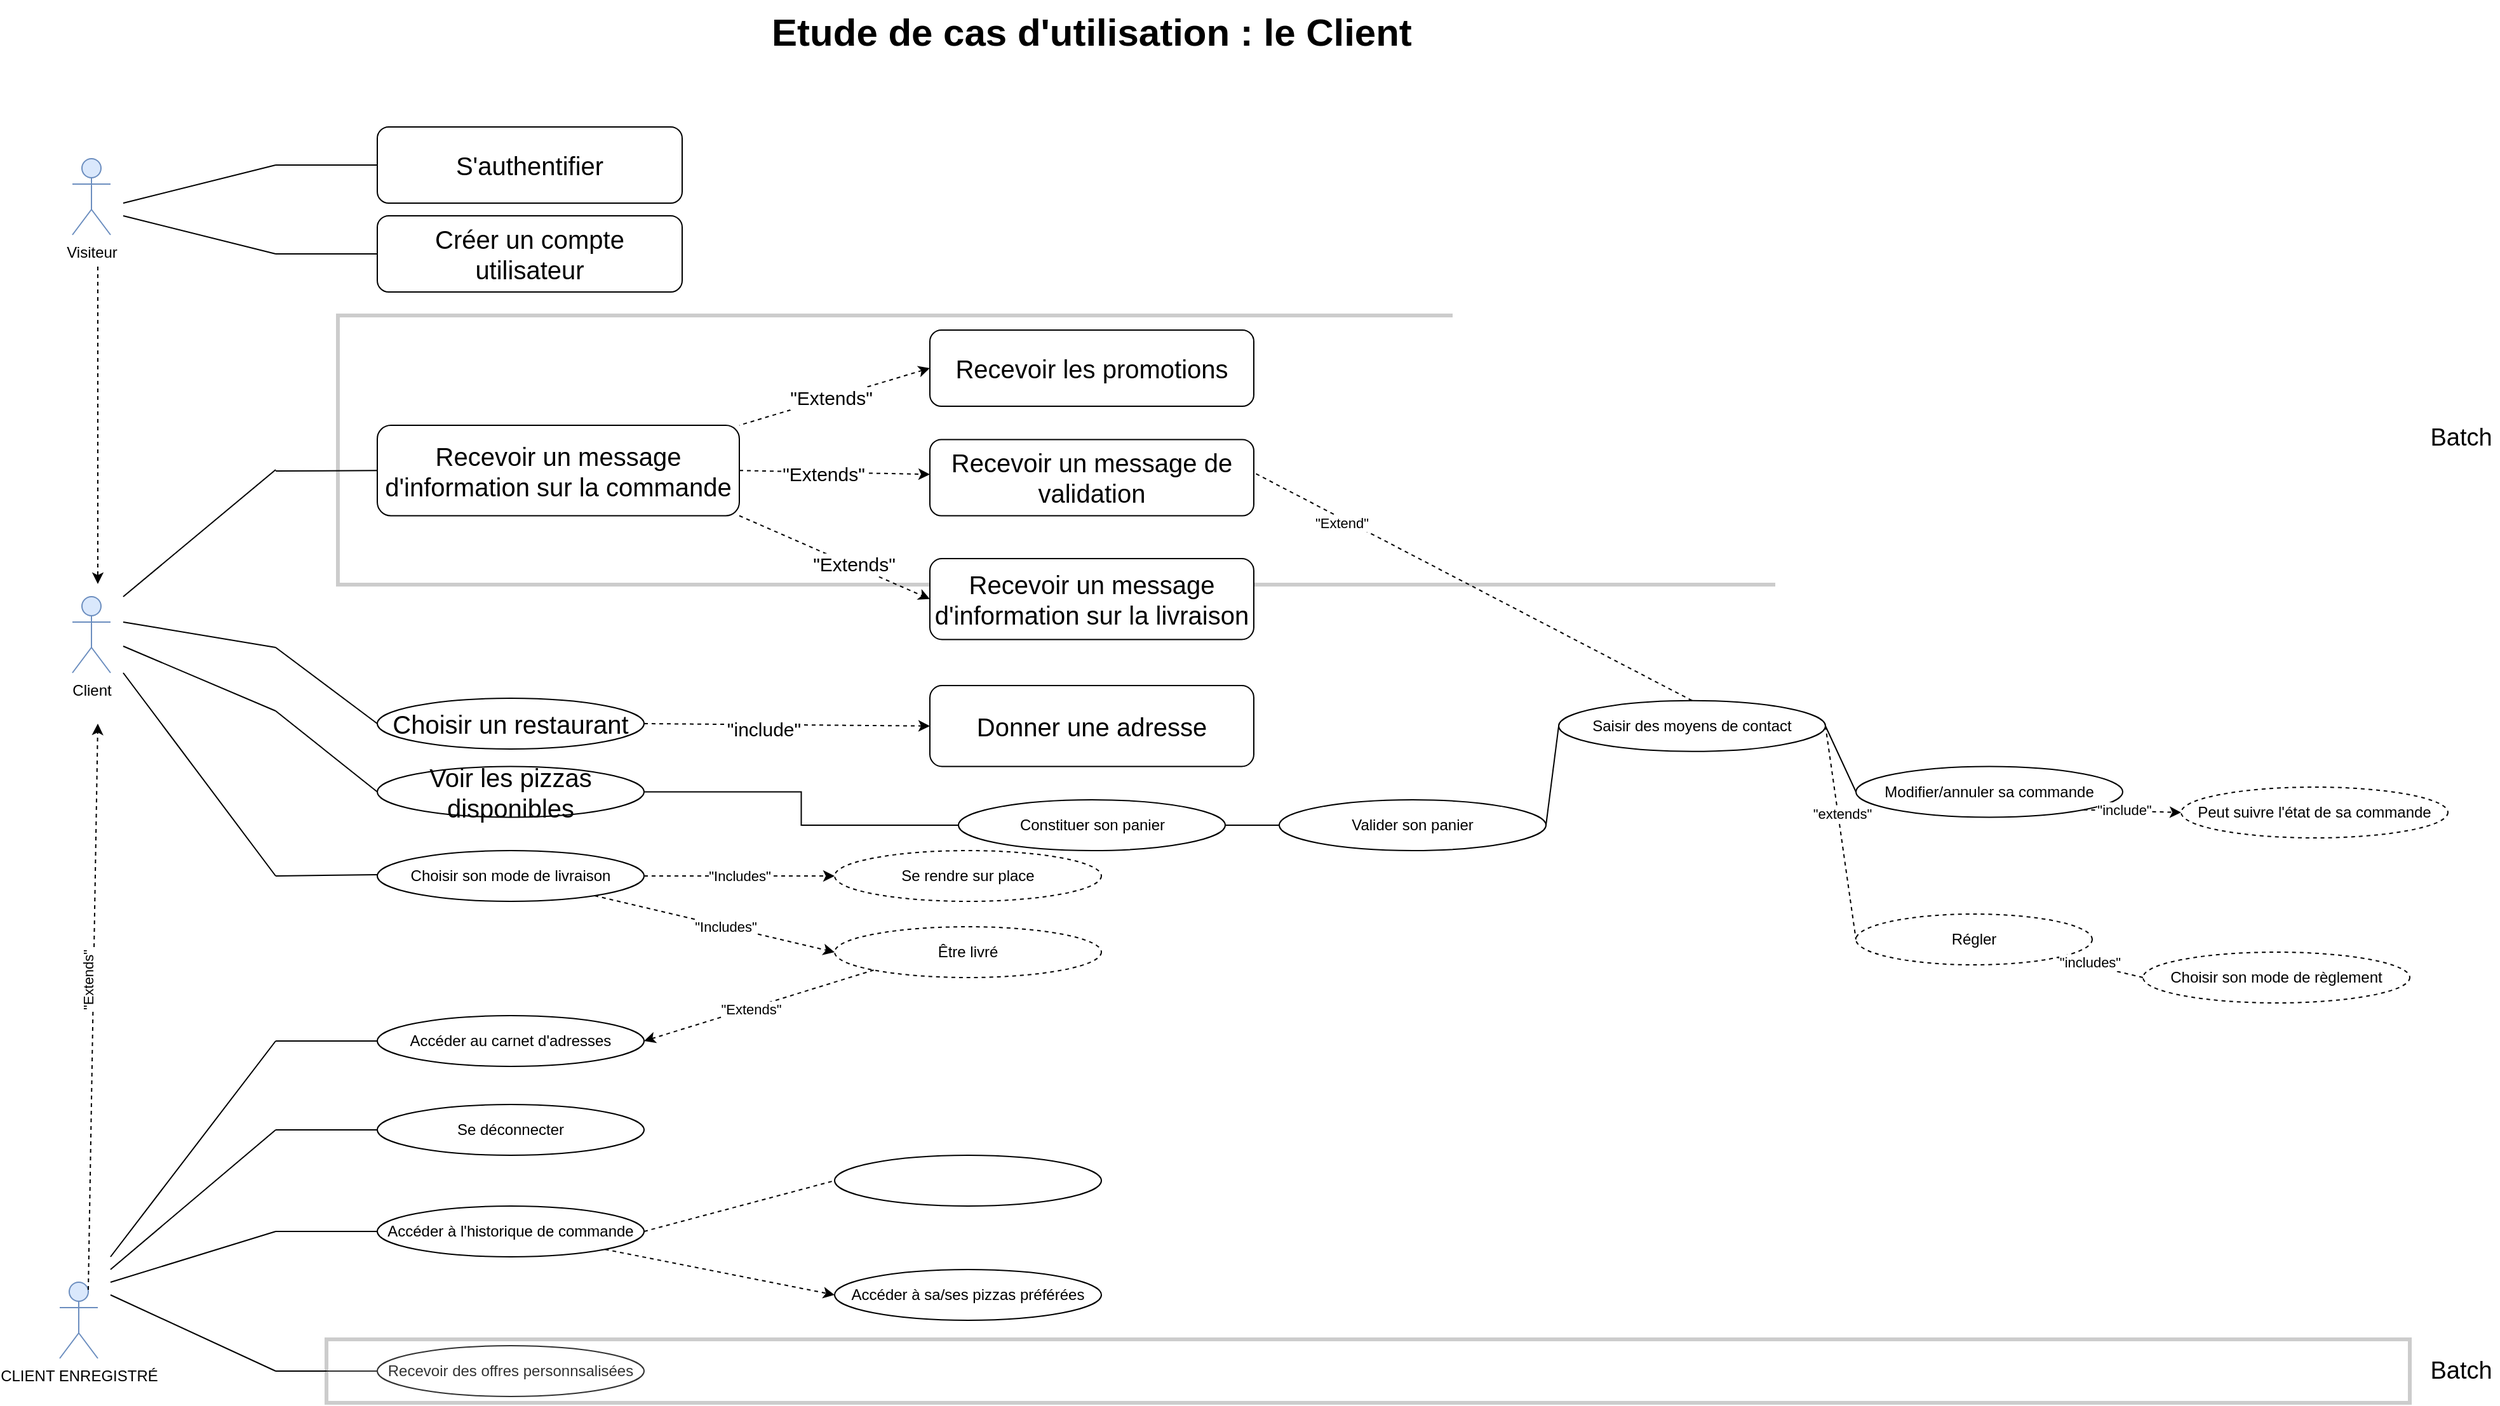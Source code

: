 <mxfile version="13.0.3" type="github">
  <diagram id="K9GapVBDPHIvFuJplNbO" name="Page-1">
    <mxGraphModel dx="2404" dy="1956" grid="1" gridSize="10" guides="1" tooltips="1" connect="1" arrows="1" fold="1" page="1" pageScale="1" pageWidth="827" pageHeight="1169" math="0" shadow="0">
      <root>
        <mxCell id="0" />
        <mxCell id="1" parent="0" />
        <mxCell id="9LJ6ZO7ZTpFZ964VYEQy-43" value="" style="rounded=0;whiteSpace=wrap;html=1;opacity=20;strokeWidth=3;perimeterSpacing=0;" parent="1" vertex="1">
          <mxGeometry x="249" y="-481.5" width="1631" height="212" as="geometry" />
        </mxCell>
        <mxCell id="MGfbBTOL-nACpGUUXOaL-1" value="CLIENT ENREGISTRÉ" style="shape=umlActor;verticalLabelPosition=bottom;labelBackgroundColor=#ffffff;verticalAlign=top;html=1;outlineConnect=0;fillColor=#dae8fc;strokeColor=#6c8ebf;" parent="1" vertex="1">
          <mxGeometry x="30" y="280" width="30" height="60" as="geometry" />
        </mxCell>
        <mxCell id="MGfbBTOL-nACpGUUXOaL-4" value="" style="endArrow=none;html=1;endFill=0;" parent="1" edge="1">
          <mxGeometry width="50" height="50" relative="1" as="geometry">
            <mxPoint x="70" y="260" as="sourcePoint" />
            <mxPoint x="200" y="90" as="targetPoint" />
          </mxGeometry>
        </mxCell>
        <mxCell id="MGfbBTOL-nACpGUUXOaL-7" value="" style="endArrow=none;html=1;endFill=0;entryX=0;entryY=0.5;entryDx=0;entryDy=0;" parent="1" target="MGfbBTOL-nACpGUUXOaL-9" edge="1">
          <mxGeometry width="50" height="50" relative="1" as="geometry">
            <mxPoint x="200" y="90" as="sourcePoint" />
            <mxPoint x="280" y="80" as="targetPoint" />
          </mxGeometry>
        </mxCell>
        <mxCell id="MGfbBTOL-nACpGUUXOaL-9" value="Accéder au carnet d&#39;adresses" style="ellipse;whiteSpace=wrap;html=1;" parent="1" vertex="1">
          <mxGeometry x="280" y="70" width="210" height="40" as="geometry" />
        </mxCell>
        <mxCell id="MGfbBTOL-nACpGUUXOaL-38" value="" style="endArrow=none;html=1;" parent="1" edge="1">
          <mxGeometry width="50" height="50" relative="1" as="geometry">
            <mxPoint x="70" y="270" as="sourcePoint" />
            <mxPoint x="200" y="160" as="targetPoint" />
          </mxGeometry>
        </mxCell>
        <mxCell id="MGfbBTOL-nACpGUUXOaL-97" value="" style="endArrow=none;html=1;entryX=0;entryY=0.5;entryDx=0;entryDy=0;" parent="1" edge="1">
          <mxGeometry width="50" height="50" relative="1" as="geometry">
            <mxPoint x="200" y="160" as="sourcePoint" />
            <mxPoint x="280" y="160" as="targetPoint" />
          </mxGeometry>
        </mxCell>
        <mxCell id="MGfbBTOL-nACpGUUXOaL-126" value="&lt;font size=&quot;1&quot;&gt;&lt;b style=&quot;font-size: 30px&quot;&gt;Etude de cas d&#39;utilisation : le Client&lt;/b&gt;&lt;/font&gt;" style="text;html=1;strokeColor=none;fillColor=#ffffff;align=center;verticalAlign=middle;whiteSpace=wrap;rounded=0;" parent="1" vertex="1">
          <mxGeometry x="565" y="-730" width="555" height="50" as="geometry" />
        </mxCell>
        <mxCell id="MGfbBTOL-nACpGUUXOaL-150" value="&lt;font style=&quot;font-size: 19px&quot;&gt;Batch&lt;/font&gt;" style="text;html=1;align=center;verticalAlign=middle;resizable=0;points=[];autosize=1;" parent="1" vertex="1">
          <mxGeometry x="1890" y="-395" width="60" height="20" as="geometry" />
        </mxCell>
        <mxCell id="OG27PFwJGwJHBfuaEuk7-4" value="" style="endArrow=none;html=1;" parent="1" edge="1">
          <mxGeometry width="50" height="50" relative="1" as="geometry">
            <mxPoint x="80" y="-200" as="sourcePoint" />
            <mxPoint x="200" y="-40" as="targetPoint" />
          </mxGeometry>
        </mxCell>
        <mxCell id="OG27PFwJGwJHBfuaEuk7-5" value="" style="endArrow=none;html=1;" parent="1" edge="1">
          <mxGeometry width="50" height="50" relative="1" as="geometry">
            <mxPoint x="200" y="-40" as="sourcePoint" />
            <mxPoint x="280" y="-41" as="targetPoint" />
          </mxGeometry>
        </mxCell>
        <mxCell id="OG27PFwJGwJHBfuaEuk7-9" value="&lt;font style=&quot;font-size: 20px&quot;&gt;Choisir un restaurant&lt;/font&gt;" style="ellipse;whiteSpace=wrap;html=1;" parent="1" vertex="1">
          <mxGeometry x="280" y="-180" width="210" height="40" as="geometry" />
        </mxCell>
        <mxCell id="OG27PFwJGwJHBfuaEuk7-14" value="" style="edgeStyle=orthogonalEdgeStyle;rounded=0;orthogonalLoop=1;jettySize=auto;html=1;endArrow=none;endFill=0;" parent="1" source="OG27PFwJGwJHBfuaEuk7-12" target="OG27PFwJGwJHBfuaEuk7-13" edge="1">
          <mxGeometry relative="1" as="geometry" />
        </mxCell>
        <mxCell id="OG27PFwJGwJHBfuaEuk7-12" value="&lt;font style=&quot;font-size: 20px&quot;&gt;Voir les pizzas disponibles&lt;/font&gt;" style="ellipse;whiteSpace=wrap;html=1;" parent="1" vertex="1">
          <mxGeometry x="280" y="-126.25" width="210" height="40" as="geometry" />
        </mxCell>
        <mxCell id="OG27PFwJGwJHBfuaEuk7-13" value="Constituer son panier" style="ellipse;whiteSpace=wrap;html=1;" parent="1" vertex="1">
          <mxGeometry x="737.5" y="-100" width="210" height="40" as="geometry" />
        </mxCell>
        <mxCell id="OG27PFwJGwJHBfuaEuk7-16" value="Valider son panier" style="ellipse;whiteSpace=wrap;html=1;" parent="1" vertex="1">
          <mxGeometry x="990" y="-100" width="210" height="40" as="geometry" />
        </mxCell>
        <mxCell id="OG27PFwJGwJHBfuaEuk7-20" value="Modifier/annuler sa commande" style="ellipse;whiteSpace=wrap;html=1;" parent="1" vertex="1">
          <mxGeometry x="1444" y="-126.25" width="210" height="40" as="geometry" />
        </mxCell>
        <mxCell id="OG27PFwJGwJHBfuaEuk7-22" value="Peut suivre l&#39;état de sa commande" style="ellipse;whiteSpace=wrap;html=1;dashed=1;" parent="1" vertex="1">
          <mxGeometry x="1700" y="-110" width="210" height="40" as="geometry" />
        </mxCell>
        <mxCell id="OG27PFwJGwJHBfuaEuk7-23" value="" style="endArrow=classic;html=1;entryX=0;entryY=0.5;entryDx=0;entryDy=0;exitX=1;exitY=1;exitDx=0;exitDy=0;dashed=1;" parent="1" source="OG27PFwJGwJHBfuaEuk7-20" target="OG27PFwJGwJHBfuaEuk7-22" edge="1">
          <mxGeometry width="50" height="50" relative="1" as="geometry">
            <mxPoint x="1140" y="130" as="sourcePoint" />
            <mxPoint x="1190" y="80" as="targetPoint" />
          </mxGeometry>
        </mxCell>
        <mxCell id="OG27PFwJGwJHBfuaEuk7-35" value="&quot;include&quot;" style="edgeLabel;html=1;align=center;verticalAlign=middle;resizable=0;points=[];" parent="OG27PFwJGwJHBfuaEuk7-23" vertex="1" connectable="0">
          <mxGeometry x="-0.176" y="1" relative="1" as="geometry">
            <mxPoint as="offset" />
          </mxGeometry>
        </mxCell>
        <mxCell id="OG27PFwJGwJHBfuaEuk7-36" value="Choisir son mode de livraison" style="ellipse;whiteSpace=wrap;html=1;" parent="1" vertex="1">
          <mxGeometry x="280" y="-60" width="210" height="40" as="geometry" />
        </mxCell>
        <mxCell id="OG27PFwJGwJHBfuaEuk7-38" value="Se rendre sur place" style="ellipse;whiteSpace=wrap;html=1;dashed=1;" parent="1" vertex="1">
          <mxGeometry x="640" y="-60" width="210" height="40" as="geometry" />
        </mxCell>
        <mxCell id="OG27PFwJGwJHBfuaEuk7-39" value="&quot;Includes&quot;&lt;br&gt;" style="endArrow=classic;dashed=1;html=1;exitX=1;exitY=0.5;exitDx=0;exitDy=0;entryX=0;entryY=0.5;entryDx=0;entryDy=0;endFill=1;" parent="1" source="OG27PFwJGwJHBfuaEuk7-36" target="OG27PFwJGwJHBfuaEuk7-38" edge="1">
          <mxGeometry width="50" height="50" relative="1" as="geometry">
            <mxPoint x="690" y="-210" as="sourcePoint" />
            <mxPoint x="550" y="-20" as="targetPoint" />
          </mxGeometry>
        </mxCell>
        <mxCell id="OG27PFwJGwJHBfuaEuk7-42" value="" style="endArrow=none;html=1;entryX=0;entryY=0.5;entryDx=0;entryDy=0;" parent="1" target="OG27PFwJGwJHBfuaEuk7-9" edge="1">
          <mxGeometry width="50" height="50" relative="1" as="geometry">
            <mxPoint x="200" y="-220" as="sourcePoint" />
            <mxPoint x="460" y="-250" as="targetPoint" />
          </mxGeometry>
        </mxCell>
        <mxCell id="OG27PFwJGwJHBfuaEuk7-43" value="" style="endArrow=none;html=1;entryX=0;entryY=0.5;entryDx=0;entryDy=0;" parent="1" target="OG27PFwJGwJHBfuaEuk7-12" edge="1">
          <mxGeometry width="50" height="50" relative="1" as="geometry">
            <mxPoint x="200" y="-170" as="sourcePoint" />
            <mxPoint x="460" y="-250" as="targetPoint" />
          </mxGeometry>
        </mxCell>
        <mxCell id="OG27PFwJGwJHBfuaEuk7-46" value="" style="endArrow=none;html=1;" parent="1" edge="1">
          <mxGeometry width="50" height="50" relative="1" as="geometry">
            <mxPoint x="80" y="-221" as="sourcePoint" />
            <mxPoint x="200" y="-170" as="targetPoint" />
          </mxGeometry>
        </mxCell>
        <mxCell id="OG27PFwJGwJHBfuaEuk7-53" value="Client" style="shape=umlActor;verticalLabelPosition=bottom;labelBackgroundColor=#ffffff;verticalAlign=top;html=1;outlineConnect=0;fillColor=#dae8fc;strokeColor=#6c8ebf;" parent="1" vertex="1">
          <mxGeometry x="40" y="-260" width="30" height="60" as="geometry" />
        </mxCell>
        <mxCell id="OG27PFwJGwJHBfuaEuk7-58" value="" style="endArrow=classic;html=1;dashed=1;exitX=0.75;exitY=0.1;exitDx=0;exitDy=0;exitPerimeter=0;" parent="1" source="MGfbBTOL-nACpGUUXOaL-1" edge="1">
          <mxGeometry width="50" height="50" relative="1" as="geometry">
            <mxPoint x="140" y="50" as="sourcePoint" />
            <mxPoint x="60" y="-160" as="targetPoint" />
          </mxGeometry>
        </mxCell>
        <mxCell id="OG27PFwJGwJHBfuaEuk7-59" value="&quot;Extends&quot;" style="edgeLabel;html=1;align=center;verticalAlign=middle;resizable=0;points=[];rotation=270;" parent="OG27PFwJGwJHBfuaEuk7-58" vertex="1" connectable="0">
          <mxGeometry x="0.25" y="2" relative="1" as="geometry">
            <mxPoint x="-3" y="35" as="offset" />
          </mxGeometry>
        </mxCell>
        <mxCell id="9LJ6ZO7ZTpFZ964VYEQy-1" value="" style="endArrow=classic;html=1;entryX=0;entryY=0.5;entryDx=0;entryDy=0;exitX=1;exitY=0.5;exitDx=0;exitDy=0;dashed=1;" parent="1" source="OG27PFwJGwJHBfuaEuk7-9" target="M6-kx8zf7hQfBqXirGnj-27" edge="1">
          <mxGeometry width="50" height="50" relative="1" as="geometry">
            <mxPoint x="490" y="-270" as="sourcePoint" />
            <mxPoint x="640" y="-240" as="targetPoint" />
          </mxGeometry>
        </mxCell>
        <mxCell id="9LJ6ZO7ZTpFZ964VYEQy-2" value="&lt;font style=&quot;font-size: 15px&quot;&gt;&quot;include&quot;&lt;/font&gt;" style="edgeLabel;html=1;align=center;verticalAlign=middle;resizable=0;points=[];" parent="9LJ6ZO7ZTpFZ964VYEQy-1" vertex="1" connectable="0">
          <mxGeometry x="-0.169" y="-3" relative="1" as="geometry">
            <mxPoint as="offset" />
          </mxGeometry>
        </mxCell>
        <mxCell id="9LJ6ZO7ZTpFZ964VYEQy-3" value="Visiteur" style="shape=umlActor;verticalLabelPosition=bottom;labelBackgroundColor=#ffffff;verticalAlign=top;html=1;outlineConnect=0;fillColor=#dae8fc;strokeColor=#6c8ebf;" parent="1" vertex="1">
          <mxGeometry x="40" y="-605" width="30" height="60" as="geometry" />
        </mxCell>
        <mxCell id="9LJ6ZO7ZTpFZ964VYEQy-4" value="" style="endArrow=classic;html=1;dashed=1;" parent="1" edge="1">
          <mxGeometry width="50" height="50" relative="1" as="geometry">
            <mxPoint x="60" y="-520" as="sourcePoint" />
            <mxPoint x="60" y="-270" as="targetPoint" />
          </mxGeometry>
        </mxCell>
        <mxCell id="9LJ6ZO7ZTpFZ964VYEQy-5" value="" style="endArrow=none;html=1;" parent="1" edge="1">
          <mxGeometry width="50" height="50" relative="1" as="geometry">
            <mxPoint x="80" y="-570" as="sourcePoint" />
            <mxPoint x="200" y="-600" as="targetPoint" />
          </mxGeometry>
        </mxCell>
        <mxCell id="9LJ6ZO7ZTpFZ964VYEQy-6" value="" style="endArrow=none;html=1;" parent="1" edge="1">
          <mxGeometry width="50" height="50" relative="1" as="geometry">
            <mxPoint x="80" y="-560" as="sourcePoint" />
            <mxPoint x="200" y="-530" as="targetPoint" />
          </mxGeometry>
        </mxCell>
        <mxCell id="9LJ6ZO7ZTpFZ964VYEQy-8" value="Régler" style="ellipse;whiteSpace=wrap;html=1;dashed=1;" parent="1" vertex="1">
          <mxGeometry x="1444" y="-10" width="186" height="40" as="geometry" />
        </mxCell>
        <mxCell id="9LJ6ZO7ZTpFZ964VYEQy-9" value="" style="endArrow=none;dashed=1;html=1;entryX=0;entryY=0.5;entryDx=0;entryDy=0;exitX=1;exitY=0.5;exitDx=0;exitDy=0;" parent="1" source="9LJ6ZO7ZTpFZ964VYEQy-31" target="9LJ6ZO7ZTpFZ964VYEQy-8" edge="1">
          <mxGeometry width="50" height="50" relative="1" as="geometry">
            <mxPoint x="1320" y="-140" as="sourcePoint" />
            <mxPoint x="820" y="-120" as="targetPoint" />
          </mxGeometry>
        </mxCell>
        <mxCell id="9LJ6ZO7ZTpFZ964VYEQy-10" value="&quot;extends&quot;" style="edgeLabel;html=1;align=center;verticalAlign=middle;resizable=0;points=[];" parent="9LJ6ZO7ZTpFZ964VYEQy-9" vertex="1" connectable="0">
          <mxGeometry x="-0.169" y="3" relative="1" as="geometry">
            <mxPoint as="offset" />
          </mxGeometry>
        </mxCell>
        <mxCell id="9LJ6ZO7ZTpFZ964VYEQy-12" value="Être livré" style="ellipse;whiteSpace=wrap;html=1;dashed=1;" parent="1" vertex="1">
          <mxGeometry x="640" width="210" height="40" as="geometry" />
        </mxCell>
        <mxCell id="9LJ6ZO7ZTpFZ964VYEQy-13" value="" style="endArrow=classic;html=1;entryX=0;entryY=0.5;entryDx=0;entryDy=0;dashed=1;" parent="1" source="OG27PFwJGwJHBfuaEuk7-36" target="9LJ6ZO7ZTpFZ964VYEQy-12" edge="1">
          <mxGeometry width="50" height="50" relative="1" as="geometry">
            <mxPoint x="510" y="-20" as="sourcePoint" />
            <mxPoint x="560" y="-70" as="targetPoint" />
          </mxGeometry>
        </mxCell>
        <mxCell id="9LJ6ZO7ZTpFZ964VYEQy-47" value="&quot;Includes&quot;&lt;br&gt;" style="edgeLabel;html=1;align=center;verticalAlign=middle;resizable=0;points=[];" parent="9LJ6ZO7ZTpFZ964VYEQy-13" vertex="1" connectable="0">
          <mxGeometry x="0.09" relative="1" as="geometry">
            <mxPoint as="offset" />
          </mxGeometry>
        </mxCell>
        <mxCell id="9LJ6ZO7ZTpFZ964VYEQy-14" value="" style="endArrow=none;html=1;dashed=1;entryX=0;entryY=1;entryDx=0;entryDy=0;exitX=1;exitY=0.5;exitDx=0;exitDy=0;endFill=0;startArrow=classic;startFill=1;" parent="1" source="MGfbBTOL-nACpGUUXOaL-9" target="9LJ6ZO7ZTpFZ964VYEQy-12" edge="1">
          <mxGeometry width="50" height="50" relative="1" as="geometry">
            <mxPoint x="510" y="-20" as="sourcePoint" />
            <mxPoint x="560" y="-70" as="targetPoint" />
          </mxGeometry>
        </mxCell>
        <mxCell id="9LJ6ZO7ZTpFZ964VYEQy-15" value="&quot;Extends&quot;&lt;br&gt;" style="edgeLabel;html=1;align=center;verticalAlign=middle;resizable=0;points=[];" parent="9LJ6ZO7ZTpFZ964VYEQy-14" vertex="1" connectable="0">
          <mxGeometry x="-0.074" y="-1" relative="1" as="geometry">
            <mxPoint as="offset" />
          </mxGeometry>
        </mxCell>
        <mxCell id="9LJ6ZO7ZTpFZ964VYEQy-16" value="Se déconnecter" style="ellipse;whiteSpace=wrap;html=1;" parent="1" vertex="1">
          <mxGeometry x="280" y="140" width="210" height="40" as="geometry" />
        </mxCell>
        <mxCell id="9LJ6ZO7ZTpFZ964VYEQy-17" value="Accéder à l&#39;historique de commande" style="ellipse;whiteSpace=wrap;html=1;" parent="1" vertex="1">
          <mxGeometry x="280" y="220" width="210" height="40" as="geometry" />
        </mxCell>
        <mxCell id="9LJ6ZO7ZTpFZ964VYEQy-18" value="" style="endArrow=none;html=1;entryX=0;entryY=0.5;entryDx=0;entryDy=0;" parent="1" target="9LJ6ZO7ZTpFZ964VYEQy-17" edge="1">
          <mxGeometry width="50" height="50" relative="1" as="geometry">
            <mxPoint x="200" y="240" as="sourcePoint" />
            <mxPoint x="560" y="20" as="targetPoint" />
          </mxGeometry>
        </mxCell>
        <mxCell id="9LJ6ZO7ZTpFZ964VYEQy-20" value="" style="endArrow=none;html=1;" parent="1" edge="1">
          <mxGeometry width="50" height="50" relative="1" as="geometry">
            <mxPoint x="200" y="240" as="sourcePoint" />
            <mxPoint x="70" y="280" as="targetPoint" />
          </mxGeometry>
        </mxCell>
        <mxCell id="9LJ6ZO7ZTpFZ964VYEQy-27" value="" style="endArrow=none;html=1;exitX=0;exitY=0.5;exitDx=0;exitDy=0;dashed=1;endFill=0;startArrow=classic;startFill=1;entryX=1;entryY=0;entryDx=0;entryDy=0;" parent="1" source="M6-kx8zf7hQfBqXirGnj-9" target="M6-kx8zf7hQfBqXirGnj-8" edge="1">
          <mxGeometry width="50" height="50" relative="1" as="geometry">
            <mxPoint x="720.0" y="-441.2" as="sourcePoint" />
            <mxPoint x="593.087" y="-381.82" as="targetPoint" />
          </mxGeometry>
        </mxCell>
        <mxCell id="9LJ6ZO7ZTpFZ964VYEQy-48" value="&lt;font style=&quot;font-size: 15px&quot;&gt;&quot;Extends&quot;&lt;/font&gt;" style="edgeLabel;html=1;align=center;verticalAlign=middle;resizable=0;points=[];" parent="9LJ6ZO7ZTpFZ964VYEQy-27" vertex="1" connectable="0">
          <mxGeometry x="0.044" y="-1" relative="1" as="geometry">
            <mxPoint as="offset" />
          </mxGeometry>
        </mxCell>
        <mxCell id="9LJ6ZO7ZTpFZ964VYEQy-28" value="" style="endArrow=classic;html=1;exitX=1;exitY=0.5;exitDx=0;exitDy=0;dashed=1;endFill=1;" parent="1" source="M6-kx8zf7hQfBqXirGnj-8" target="M6-kx8zf7hQfBqXirGnj-11" edge="1">
          <mxGeometry width="50" height="50" relative="1" as="geometry">
            <mxPoint x="644.0" y="-363.7" as="sourcePoint" />
            <mxPoint x="720.0" y="-368.1" as="targetPoint" />
          </mxGeometry>
        </mxCell>
        <mxCell id="9LJ6ZO7ZTpFZ964VYEQy-49" value="&quot;Extends&quot;&lt;br style=&quot;font-size: 15px;&quot;&gt;" style="edgeLabel;html=1;align=center;verticalAlign=middle;resizable=0;points=[];fontSize=15;" parent="9LJ6ZO7ZTpFZ964VYEQy-28" vertex="1" connectable="0">
          <mxGeometry x="-0.129" y="-1" relative="1" as="geometry">
            <mxPoint as="offset" />
          </mxGeometry>
        </mxCell>
        <mxCell id="9LJ6ZO7ZTpFZ964VYEQy-29" value="" style="endArrow=classic;html=1;exitX=1;exitY=1;exitDx=0;exitDy=0;dashed=1;startArrow=none;startFill=0;endFill=1;entryX=0;entryY=0.5;entryDx=0;entryDy=0;" parent="1" source="M6-kx8zf7hQfBqXirGnj-8" target="M6-kx8zf7hQfBqXirGnj-13" edge="1">
          <mxGeometry width="50" height="50" relative="1" as="geometry">
            <mxPoint x="593.087" y="-345.58" as="sourcePoint" />
            <mxPoint x="730" y="-300" as="targetPoint" />
          </mxGeometry>
        </mxCell>
        <mxCell id="9LJ6ZO7ZTpFZ964VYEQy-50" value="&quot;Extends&quot;&lt;br style=&quot;font-size: 15px;&quot;&gt;" style="edgeLabel;html=1;align=center;verticalAlign=middle;resizable=0;points=[];fontSize=15;" parent="9LJ6ZO7ZTpFZ964VYEQy-29" vertex="1" connectable="0">
          <mxGeometry x="0.178" y="1" relative="1" as="geometry">
            <mxPoint x="1" as="offset" />
          </mxGeometry>
        </mxCell>
        <mxCell id="9LJ6ZO7ZTpFZ964VYEQy-31" value="Saisir des moyens de contact" style="ellipse;whiteSpace=wrap;html=1;" parent="1" vertex="1">
          <mxGeometry x="1210" y="-178.12" width="210" height="40" as="geometry" />
        </mxCell>
        <mxCell id="9LJ6ZO7ZTpFZ964VYEQy-35" value="" style="endArrow=none;html=1;exitX=1;exitY=0.5;exitDx=0;exitDy=0;entryX=0;entryY=0.5;entryDx=0;entryDy=0;" parent="1" source="OG27PFwJGwJHBfuaEuk7-13" target="OG27PFwJGwJHBfuaEuk7-16" edge="1">
          <mxGeometry width="50" height="50" relative="1" as="geometry">
            <mxPoint x="1050" y="-210" as="sourcePoint" />
            <mxPoint x="1100" y="-260" as="targetPoint" />
          </mxGeometry>
        </mxCell>
        <mxCell id="9LJ6ZO7ZTpFZ964VYEQy-36" value="" style="endArrow=none;html=1;exitX=1;exitY=0.5;exitDx=0;exitDy=0;entryX=0;entryY=0.5;entryDx=0;entryDy=0;" parent="1" source="OG27PFwJGwJHBfuaEuk7-16" target="9LJ6ZO7ZTpFZ964VYEQy-31" edge="1">
          <mxGeometry width="50" height="50" relative="1" as="geometry">
            <mxPoint x="1050" y="-210" as="sourcePoint" />
            <mxPoint x="1100" y="-260" as="targetPoint" />
          </mxGeometry>
        </mxCell>
        <mxCell id="9LJ6ZO7ZTpFZ964VYEQy-38" value="Accéder à sa/ses pizzas préférées" style="ellipse;whiteSpace=wrap;html=1;" parent="1" vertex="1">
          <mxGeometry x="640" y="270" width="210" height="40" as="geometry" />
        </mxCell>
        <mxCell id="9LJ6ZO7ZTpFZ964VYEQy-39" value="" style="endArrow=classic;dashed=1;html=1;entryX=0;entryY=0.5;entryDx=0;entryDy=0;exitX=1;exitY=1;exitDx=0;exitDy=0;endFill=1;" parent="1" source="9LJ6ZO7ZTpFZ964VYEQy-17" target="9LJ6ZO7ZTpFZ964VYEQy-38" edge="1">
          <mxGeometry width="50" height="50" relative="1" as="geometry">
            <mxPoint x="410" y="150" as="sourcePoint" />
            <mxPoint x="460" y="100" as="targetPoint" />
          </mxGeometry>
        </mxCell>
        <mxCell id="9LJ6ZO7ZTpFZ964VYEQy-40" value="" style="ellipse;whiteSpace=wrap;html=1;" parent="1" vertex="1">
          <mxGeometry x="640" y="180" width="210" height="40" as="geometry" />
        </mxCell>
        <mxCell id="9LJ6ZO7ZTpFZ964VYEQy-41" value="" style="endArrow=none;dashed=1;html=1;entryX=0;entryY=0.5;entryDx=0;entryDy=0;exitX=1;exitY=0.5;exitDx=0;exitDy=0;" parent="1" source="9LJ6ZO7ZTpFZ964VYEQy-17" target="9LJ6ZO7ZTpFZ964VYEQy-40" edge="1">
          <mxGeometry width="50" height="50" relative="1" as="geometry">
            <mxPoint x="410" y="150" as="sourcePoint" />
            <mxPoint x="460" y="100" as="targetPoint" />
          </mxGeometry>
        </mxCell>
        <mxCell id="9LJ6ZO7ZTpFZ964VYEQy-44" value="" style="endArrow=none;html=1;" parent="1" edge="1">
          <mxGeometry width="50" height="50" relative="1" as="geometry">
            <mxPoint x="200" y="-220" as="sourcePoint" />
            <mxPoint x="80" y="-240" as="targetPoint" />
          </mxGeometry>
        </mxCell>
        <mxCell id="9LJ6ZO7ZTpFZ964VYEQy-45" value="" style="endArrow=classic;dashed=1;html=1;entryX=1;entryY=0.5;entryDx=0;entryDy=0;exitX=0.5;exitY=0;exitDx=0;exitDy=0;endFill=1;" parent="1" source="9LJ6ZO7ZTpFZ964VYEQy-31" edge="1">
          <mxGeometry width="50" height="50" relative="1" as="geometry">
            <mxPoint x="1010" y="-190" as="sourcePoint" />
            <mxPoint x="950.0" y="-368.1" as="targetPoint" />
          </mxGeometry>
        </mxCell>
        <mxCell id="9LJ6ZO7ZTpFZ964VYEQy-46" value="&quot;Extend&quot;" style="edgeLabel;html=1;align=center;verticalAlign=middle;resizable=0;points=[];" parent="9LJ6ZO7ZTpFZ964VYEQy-45" vertex="1" connectable="0">
          <mxGeometry x="0.506" y="3" relative="1" as="geometry">
            <mxPoint as="offset" />
          </mxGeometry>
        </mxCell>
        <mxCell id="9LJ6ZO7ZTpFZ964VYEQy-52" value="Choisir son mode de règlement" style="ellipse;whiteSpace=wrap;html=1;dashed=1;" parent="1" vertex="1">
          <mxGeometry x="1670" y="20" width="210" height="40" as="geometry" />
        </mxCell>
        <mxCell id="9LJ6ZO7ZTpFZ964VYEQy-53" value="" style="endArrow=none;dashed=1;html=1;entryX=0;entryY=0.5;entryDx=0;entryDy=0;exitX=1;exitY=1;exitDx=0;exitDy=0;" parent="1" source="9LJ6ZO7ZTpFZ964VYEQy-8" target="9LJ6ZO7ZTpFZ964VYEQy-52" edge="1">
          <mxGeometry width="50" height="50" relative="1" as="geometry">
            <mxPoint x="1470" y="-180" as="sourcePoint" />
            <mxPoint x="1520" y="-230" as="targetPoint" />
          </mxGeometry>
        </mxCell>
        <mxCell id="9LJ6ZO7ZTpFZ964VYEQy-61" value="&quot;includes&quot;" style="edgeLabel;html=1;align=center;verticalAlign=middle;resizable=0;points=[];" parent="9LJ6ZO7ZTpFZ964VYEQy-53" vertex="1" connectable="0">
          <mxGeometry x="-0.275" y="2" relative="1" as="geometry">
            <mxPoint as="offset" />
          </mxGeometry>
        </mxCell>
        <mxCell id="9LJ6ZO7ZTpFZ964VYEQy-57" value="Recevoir des offres personnsalisées" style="ellipse;whiteSpace=wrap;html=1;" parent="1" vertex="1">
          <mxGeometry x="280" y="330" width="210" height="40" as="geometry" />
        </mxCell>
        <mxCell id="9LJ6ZO7ZTpFZ964VYEQy-58" value="" style="endArrow=none;html=1;" parent="1" edge="1">
          <mxGeometry width="50" height="50" relative="1" as="geometry">
            <mxPoint x="200" y="350" as="sourcePoint" />
            <mxPoint x="70" y="290" as="targetPoint" />
          </mxGeometry>
        </mxCell>
        <mxCell id="9LJ6ZO7ZTpFZ964VYEQy-59" value="" style="endArrow=none;html=1;entryX=0;entryY=0.5;entryDx=0;entryDy=0;" parent="1" target="9LJ6ZO7ZTpFZ964VYEQy-57" edge="1">
          <mxGeometry width="50" height="50" relative="1" as="geometry">
            <mxPoint x="200" y="350" as="sourcePoint" />
            <mxPoint x="590" y="130" as="targetPoint" />
          </mxGeometry>
        </mxCell>
        <mxCell id="9LJ6ZO7ZTpFZ964VYEQy-60" value="" style="endArrow=none;html=1;entryX=0;entryY=0.5;entryDx=0;entryDy=0;exitX=1;exitY=0.5;exitDx=0;exitDy=0;" parent="1" source="9LJ6ZO7ZTpFZ964VYEQy-31" target="OG27PFwJGwJHBfuaEuk7-20" edge="1">
          <mxGeometry width="50" height="50" relative="1" as="geometry">
            <mxPoint x="1260" y="-180" as="sourcePoint" />
            <mxPoint x="1310" y="-230" as="targetPoint" />
          </mxGeometry>
        </mxCell>
        <mxCell id="M6-kx8zf7hQfBqXirGnj-3" value="" style="rounded=0;whiteSpace=wrap;html=1;opacity=20;strokeWidth=3;perimeterSpacing=0;" vertex="1" parent="1">
          <mxGeometry x="240" y="325" width="1640" height="50" as="geometry" />
        </mxCell>
        <mxCell id="M6-kx8zf7hQfBqXirGnj-5" value="&lt;font style=&quot;font-size: 19px&quot;&gt;Batch&lt;/font&gt;" style="text;html=1;align=center;verticalAlign=middle;resizable=0;points=[];autosize=1;" vertex="1" parent="1">
          <mxGeometry x="1890" y="340" width="60" height="20" as="geometry" />
        </mxCell>
        <mxCell id="M6-kx8zf7hQfBqXirGnj-25" value="" style="edgeStyle=orthogonalEdgeStyle;rounded=0;orthogonalLoop=1;jettySize=auto;html=1;endArrow=none;endFill=0;fontSize=15;" edge="1" parent="1" source="M6-kx8zf7hQfBqXirGnj-6">
          <mxGeometry relative="1" as="geometry">
            <mxPoint x="200" y="-600" as="targetPoint" />
          </mxGeometry>
        </mxCell>
        <mxCell id="M6-kx8zf7hQfBqXirGnj-6" value="&lt;font style=&quot;font-size: 20px&quot;&gt;S&#39;authentifier&lt;/font&gt;" style="rounded=1;whiteSpace=wrap;html=1;" vertex="1" parent="1">
          <mxGeometry x="280" y="-630" width="240" height="60" as="geometry" />
        </mxCell>
        <mxCell id="M6-kx8zf7hQfBqXirGnj-23" value="" style="edgeStyle=orthogonalEdgeStyle;rounded=0;orthogonalLoop=1;jettySize=auto;html=1;fontSize=15;endArrow=none;endFill=0;" edge="1" parent="1" source="M6-kx8zf7hQfBqXirGnj-7">
          <mxGeometry relative="1" as="geometry">
            <mxPoint x="200" y="-530" as="targetPoint" />
          </mxGeometry>
        </mxCell>
        <mxCell id="M6-kx8zf7hQfBqXirGnj-7" value="&lt;font style=&quot;font-size: 20px&quot;&gt;Créer un compte utilisateur&lt;/font&gt;" style="rounded=1;whiteSpace=wrap;html=1;" vertex="1" parent="1">
          <mxGeometry x="280" y="-560" width="240" height="60" as="geometry" />
        </mxCell>
        <mxCell id="M6-kx8zf7hQfBqXirGnj-8" value="&lt;font style=&quot;font-size: 20px&quot;&gt;Recevoir un message d&#39;information sur la commande&lt;/font&gt;" style="rounded=1;whiteSpace=wrap;html=1;aspect=fixed;" vertex="1" parent="1">
          <mxGeometry x="280" y="-395" width="285" height="71.25" as="geometry" />
        </mxCell>
        <mxCell id="M6-kx8zf7hQfBqXirGnj-9" value="&lt;font style=&quot;font-size: 20px&quot;&gt;Recevoir les promotions&lt;/font&gt;" style="rounded=1;whiteSpace=wrap;html=1;" vertex="1" parent="1">
          <mxGeometry x="715" y="-470" width="255" height="60" as="geometry" />
        </mxCell>
        <mxCell id="M6-kx8zf7hQfBqXirGnj-11" value="&lt;span style=&quot;font-size: 20px&quot;&gt;Recevoir un message de validation&lt;/span&gt;" style="rounded=1;whiteSpace=wrap;html=1;" vertex="1" parent="1">
          <mxGeometry x="715" y="-383.75" width="255" height="60" as="geometry" />
        </mxCell>
        <mxCell id="M6-kx8zf7hQfBqXirGnj-13" value="&lt;span style=&quot;font-size: 20px&quot;&gt;Recevoir un message d&#39;information sur la livraison&lt;/span&gt;" style="rounded=1;whiteSpace=wrap;html=1;aspect=fixed;" vertex="1" parent="1">
          <mxGeometry x="715" y="-290" width="255" height="63.75" as="geometry" />
        </mxCell>
        <mxCell id="M6-kx8zf7hQfBqXirGnj-21" value="" style="endArrow=none;html=1;fontSize=15;entryX=0;entryY=0.5;entryDx=0;entryDy=0;" edge="1" parent="1" target="M6-kx8zf7hQfBqXirGnj-8">
          <mxGeometry width="50" height="50" relative="1" as="geometry">
            <mxPoint x="200" y="-359" as="sourcePoint" />
            <mxPoint x="540" y="-250" as="targetPoint" />
          </mxGeometry>
        </mxCell>
        <mxCell id="M6-kx8zf7hQfBqXirGnj-26" value="" style="endArrow=none;html=1;fontSize=15;" edge="1" parent="1">
          <mxGeometry width="50" height="50" relative="1" as="geometry">
            <mxPoint x="80" y="-260" as="sourcePoint" />
            <mxPoint x="200" y="-360" as="targetPoint" />
          </mxGeometry>
        </mxCell>
        <mxCell id="M6-kx8zf7hQfBqXirGnj-27" value="&lt;span style=&quot;font-size: 20px&quot;&gt;Donner une adresse&lt;/span&gt;" style="rounded=1;whiteSpace=wrap;html=1;aspect=fixed;" vertex="1" parent="1">
          <mxGeometry x="715" y="-190" width="255" height="63.75" as="geometry" />
        </mxCell>
      </root>
    </mxGraphModel>
  </diagram>
</mxfile>
